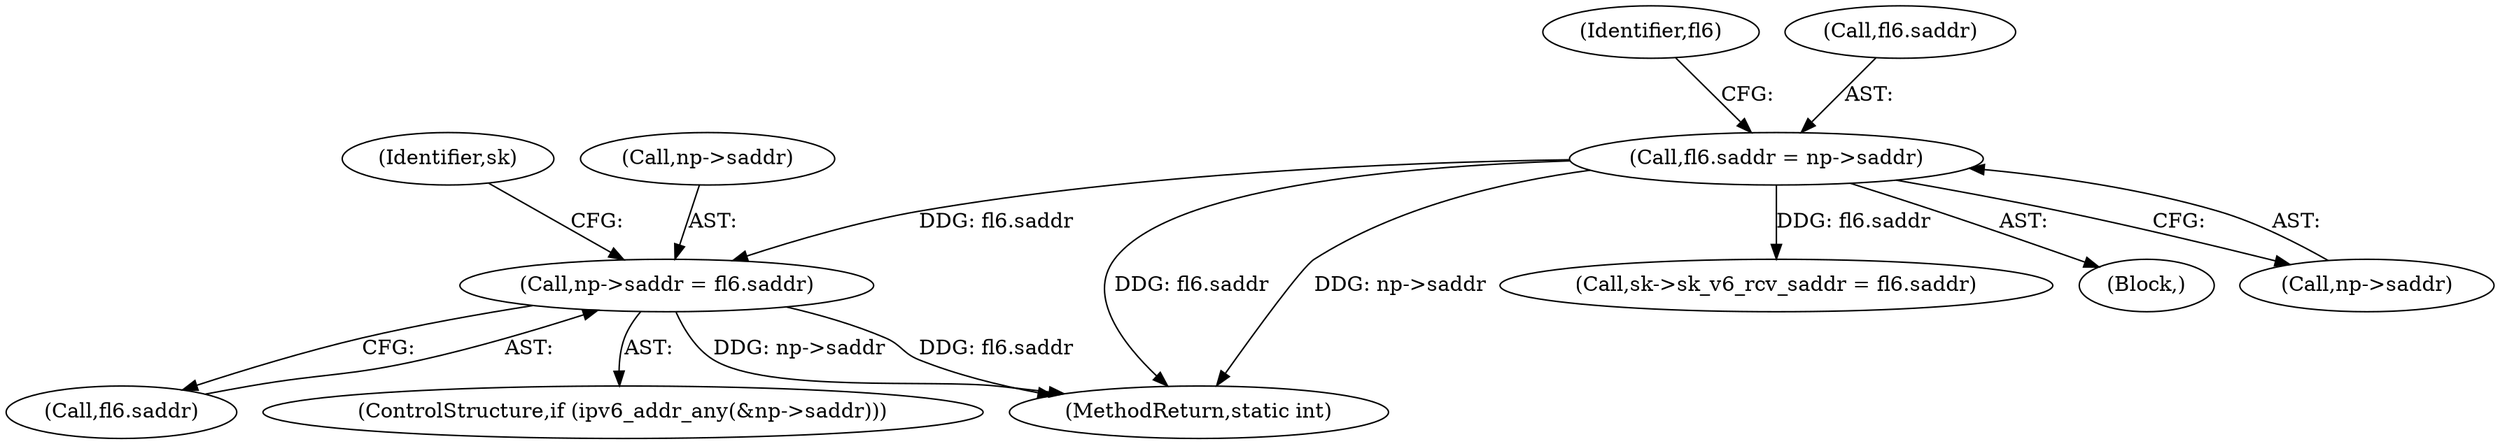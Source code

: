 digraph "0_linux_45f6fad84cc305103b28d73482b344d7f5b76f39_4@pointer" {
"1000549" [label="(Call,np->saddr = fl6.saddr)"];
"1000450" [label="(Call,fl6.saddr = np->saddr)"];
"1000553" [label="(Call,fl6.saddr)"];
"1000543" [label="(ControlStructure,if (ipv6_addr_any(&np->saddr)))"];
"1000563" [label="(Call,sk->sk_v6_rcv_saddr = fl6.saddr)"];
"1000560" [label="(Identifier,sk)"];
"1000108" [label="(Block,)"];
"1000459" [label="(Identifier,fl6)"];
"1000597" [label="(MethodReturn,static int)"];
"1000454" [label="(Call,np->saddr)"];
"1000450" [label="(Call,fl6.saddr = np->saddr)"];
"1000451" [label="(Call,fl6.saddr)"];
"1000549" [label="(Call,np->saddr = fl6.saddr)"];
"1000550" [label="(Call,np->saddr)"];
"1000549" -> "1000543"  [label="AST: "];
"1000549" -> "1000553"  [label="CFG: "];
"1000550" -> "1000549"  [label="AST: "];
"1000553" -> "1000549"  [label="AST: "];
"1000560" -> "1000549"  [label="CFG: "];
"1000549" -> "1000597"  [label="DDG: np->saddr"];
"1000549" -> "1000597"  [label="DDG: fl6.saddr"];
"1000450" -> "1000549"  [label="DDG: fl6.saddr"];
"1000450" -> "1000108"  [label="AST: "];
"1000450" -> "1000454"  [label="CFG: "];
"1000451" -> "1000450"  [label="AST: "];
"1000454" -> "1000450"  [label="AST: "];
"1000459" -> "1000450"  [label="CFG: "];
"1000450" -> "1000597"  [label="DDG: fl6.saddr"];
"1000450" -> "1000597"  [label="DDG: np->saddr"];
"1000450" -> "1000563"  [label="DDG: fl6.saddr"];
}

